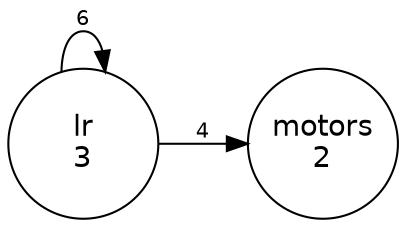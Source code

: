 digraph network {
rankdir=LR
node [fixedsize=true height=1 shape=circle fontname=Helvetica]
edge [fontsize=10 fontname=Helvetica]
n0 [label="lr\n3"]
n1 [label="motors\n2"]
n0 -> n0 [label="6"]
n0 -> n1 [label="4"]
}

